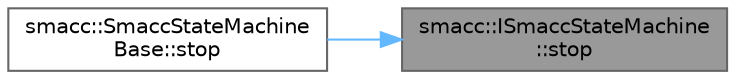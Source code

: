 digraph "smacc::ISmaccStateMachine::stop"
{
 // LATEX_PDF_SIZE
  bgcolor="transparent";
  edge [fontname=Helvetica,fontsize=10,labelfontname=Helvetica,labelfontsize=10];
  node [fontname=Helvetica,fontsize=10,shape=box,height=0.2,width=0.4];
  rankdir="RL";
  Node1 [label="smacc::ISmaccStateMachine\l::stop",height=0.2,width=0.4,color="gray40", fillcolor="grey60", style="filled", fontcolor="black",tooltip=" "];
  Node1 -> Node2 [dir="back",color="steelblue1",style="solid"];
  Node2 [label="smacc::SmaccStateMachine\lBase::stop",height=0.2,width=0.4,color="grey40", fillcolor="white", style="filled",URL="$structsmacc_1_1SmaccStateMachineBase.html#aaa9baa888888165998aa990ca299e30b",tooltip=" "];
}
